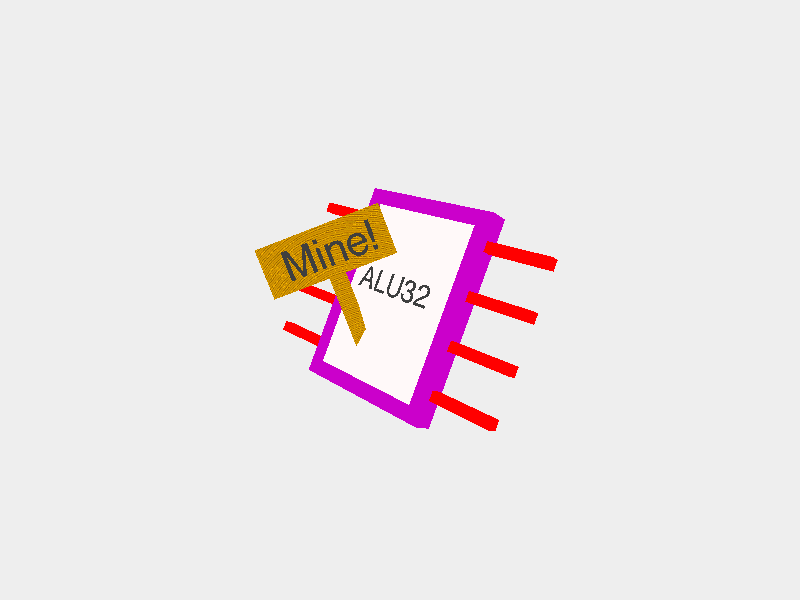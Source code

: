 //
// Gate Logo
// by Jeffery P. Hansen
//

//global_settings { assumed_gamma 2.2 }

#include "shapes.inc"
#include "chars.inc"
#include "colors.inc"
#include "textures.inc"
#include "woods.inc"
#include "metals.inc"

#declare Ink_Text =
  texture {
    pigment { rgb <0.05, 0.05, 0.05>  }
    finish {
      specular 0.0
      ambient 0.0
    }
  }

#declare Chip_Text =
  texture {
    pigment { rgb <.6,0,.6>  }
    finish {
//      metallic
      specular 0.2
//      roughness 0.1
      ambient 0.5
//      diffuse 0.2
//      reflection .2
    }
  }

#declare Bark_Text =
  texture {
    pigment { 
	wrinkles
	turbulence 2
	color_map {
 	[0 rgb <.2,.1,.05>]
 	[0.4 rgb <.2,.1,.05>]
 	[0.7 rgb <0,0,0>]
 	[1 rgb <0,0,0>]
        }
    }

    normal {
      wrinkles 1
      scale .1
    }
    finish {
      roughness 5
      ambient 0.5
    }
  }

#declare Erase_Text =
  texture {
    pigment { rgb <.6,.3,.3>  }
    finish {
      specular 0
      roughness 0.3
      ambient 0.2
    }
  }

#declare Yellow_Paint =
  texture {
    pigment { rgb <.9,0.9,0.1>  }
    finish {
      specular 0.2
      ambient 0.1
    }
  }

#declare Pin_Text =
  texture {
    pigment { rgb <1,0,0>  }
    finish {
      metallic
      specular 1
//      roughness 0.1
//      ambient 0.2
//      diffuse 0.2
      reflection .2
    }
  }

#declare Paper_Text =
  texture {
    pigment { rgb <1,0.95,0.95>  }
    finish {
      specular 0.1
      roughness 0.1
      ambient 0.2
      diffuse 0.2
    }
  }

#declare Chip =
  union {
    #local W = 0.75;
    #local H = 1.0;
    #local D = 0.1;
    #local T = 0.15;

    intersection {
      box { <-W,-D,-H>, <W, D, H> }
      box { <-(W-T),-2*D,-(H-T)>, <W-T, 2*D, H-T> inverse }
      texture { Chip_Text }
    }
    object { box { <-(W-T),-D,-(H-T)>, <W-T,D,H-T> } texture { Paper_Text }}

    object { text { ttf "cyrvetic.ttf" "ALU32" 0.3, 0 }
	scale 0.3
	rotate 90*x
	translate <-0.5,0.101,0.0>
	texture { Ink_Text }
    }

    #local i = 0;
    #local PS = W - 0.05;
    #local Q = 0.3;
    #local PW = 0.05;
    #local PD = 0.05;
    #local L = 0.7;
    #while (i <= 3)
      #local Z = -1 + Q + (i/3.0)*(2-2*Q);
      box { <-PS,-PD,Z-PW>, <-(PS+L),PD,Z+PW> texture { Pin_Text } }
      box { <PS,-PD,Z-PW>, <PS+L,PD,Z+PW> texture { Pin_Text } }
      #local i = i + 1;
    #end

    rotate x*-90
  }

#declare BoardWidth = 1.25;
#declare BoardHeight = 0.5;
#declare BoardThickness = 0.1;
#declare PostWidth = 0.15;
#declare PostHeight = 1.5;

#declare Board =
  difference {
    box { <-BoardWidth/2,0,0>, <BoardWidth/2,BoardHeight,BoardThickness> }
  }

#declare SignBase =
  union {
    object { Board translate (PostHeight-BoardHeight)*y}
    box { <-PostWidth/2,0,0>, <PostWidth/2,PostHeight,PostWidth> translate BoardThickness*z }

    //Other possible woods: 18, 19, 20, 29, 30, 31
    texture { T_Wood18 scale 0.5 }
  } 


/////////////////////////////////////////////////////////////////////////////
//
// Put up the sign base and subtract out all of the letters.
//
/////////////////////////////////////////////////////////////////////////////
#declare Sign =
  union {
    object { SignBase }

    object { text { ttf "cyrvetic.ttf" "Mine!" 0.1, 0 }
	scale 0.4
	translate <-0.4,1.101,-0.01>
	texture { Ink_Text }
    }
  }


union {
  object { Chip }
  object { Sign rotate -30*y rotate -30*x rotate 30*z translate -0.75*y }
  rotate y*40
  rotate z*-20
}


#declare CV = 0.85098039215686274509;
  sky_sphere {
    pigment {
      colour red CV green CV blue CV
    }
  }


//
// Where are we anyway?
//
camera {
  location  <0.0, 0.0, -5.8>
  look_at <0.0, 0.0,  0.0>
}

light_source {
  <-20.0, 10.0, -30>
  colour White *5
}
